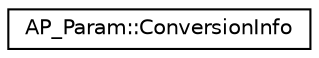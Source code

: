 digraph "Graphical Class Hierarchy"
{
 // INTERACTIVE_SVG=YES
  edge [fontname="Helvetica",fontsize="10",labelfontname="Helvetica",labelfontsize="10"];
  node [fontname="Helvetica",fontsize="10",shape=record];
  rankdir="LR";
  Node1 [label="AP_Param::ConversionInfo",height=0.2,width=0.4,color="black", fillcolor="white", style="filled",URL="$structAP__Param_1_1ConversionInfo.html"];
}
